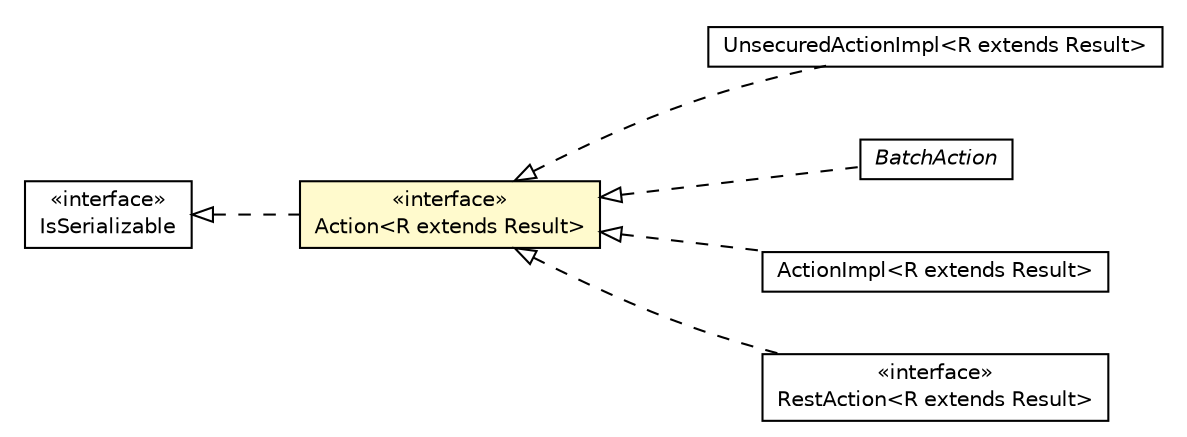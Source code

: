 #!/usr/local/bin/dot
#
# Class diagram 
# Generated by UMLGraph version R5_6-24-gf6e263 (http://www.umlgraph.org/)
#

digraph G {
	edge [fontname="Helvetica",fontsize=10,labelfontname="Helvetica",labelfontsize=10];
	node [fontname="Helvetica",fontsize=10,shape=plaintext];
	nodesep=0.25;
	ranksep=0.5;
	rankdir=LR;
	// com.gwtplatform.dispatch.shared.UnsecuredActionImpl<R extends com.gwtplatform.dispatch.shared.Result>
	c67738 [label=<<table title="com.gwtplatform.dispatch.shared.UnsecuredActionImpl" border="0" cellborder="1" cellspacing="0" cellpadding="2" port="p" href="./UnsecuredActionImpl.html">
		<tr><td><table border="0" cellspacing="0" cellpadding="1">
<tr><td align="center" balign="center"> UnsecuredActionImpl&lt;R extends Result&gt; </td></tr>
		</table></td></tr>
		</table>>, URL="./UnsecuredActionImpl.html", fontname="Helvetica", fontcolor="black", fontsize=10.0];
	// com.gwtplatform.dispatch.shared.BatchAction
	c67751 [label=<<table title="com.gwtplatform.dispatch.shared.BatchAction" border="0" cellborder="1" cellspacing="0" cellpadding="2" port="p" href="./BatchAction.html">
		<tr><td><table border="0" cellspacing="0" cellpadding="1">
<tr><td align="center" balign="center"><font face="Helvetica-Oblique"> BatchAction </font></td></tr>
		</table></td></tr>
		</table>>, URL="./BatchAction.html", fontname="Helvetica", fontcolor="black", fontsize=10.0];
	// com.gwtplatform.dispatch.shared.ActionImpl<R extends com.gwtplatform.dispatch.shared.Result>
	c67753 [label=<<table title="com.gwtplatform.dispatch.shared.ActionImpl" border="0" cellborder="1" cellspacing="0" cellpadding="2" port="p" href="./ActionImpl.html">
		<tr><td><table border="0" cellspacing="0" cellpadding="1">
<tr><td align="center" balign="center"> ActionImpl&lt;R extends Result&gt; </td></tr>
		</table></td></tr>
		</table>>, URL="./ActionImpl.html", fontname="Helvetica", fontcolor="black", fontsize=10.0];
	// com.gwtplatform.dispatch.shared.Action<R extends com.gwtplatform.dispatch.shared.Result>
	c67755 [label=<<table title="com.gwtplatform.dispatch.shared.Action" border="0" cellborder="1" cellspacing="0" cellpadding="2" port="p" bgcolor="lemonChiffon" href="./Action.html">
		<tr><td><table border="0" cellspacing="0" cellpadding="1">
<tr><td align="center" balign="center"> &#171;interface&#187; </td></tr>
<tr><td align="center" balign="center"> Action&lt;R extends Result&gt; </td></tr>
		</table></td></tr>
		</table>>, URL="./Action.html", fontname="Helvetica", fontcolor="black", fontsize=10.0];
	// com.gwtplatform.dispatch.shared.rest.RestAction<R extends com.gwtplatform.dispatch.shared.Result>
	c68020 [label=<<table title="com.gwtplatform.dispatch.shared.rest.RestAction" border="0" cellborder="1" cellspacing="0" cellpadding="2" port="p" href="./rest/RestAction.html">
		<tr><td><table border="0" cellspacing="0" cellpadding="1">
<tr><td align="center" balign="center"> &#171;interface&#187; </td></tr>
<tr><td align="center" balign="center"> RestAction&lt;R extends Result&gt; </td></tr>
		</table></td></tr>
		</table>>, URL="./rest/RestAction.html", fontname="Helvetica", fontcolor="black", fontsize=10.0];
	//com.gwtplatform.dispatch.shared.UnsecuredActionImpl<R extends com.gwtplatform.dispatch.shared.Result> implements com.gwtplatform.dispatch.shared.Action<R extends com.gwtplatform.dispatch.shared.Result>
	c67755:p -> c67738:p [dir=back,arrowtail=empty,style=dashed];
	//com.gwtplatform.dispatch.shared.BatchAction implements com.gwtplatform.dispatch.shared.Action<R extends com.gwtplatform.dispatch.shared.Result>
	c67755:p -> c67751:p [dir=back,arrowtail=empty,style=dashed];
	//com.gwtplatform.dispatch.shared.ActionImpl<R extends com.gwtplatform.dispatch.shared.Result> implements com.gwtplatform.dispatch.shared.Action<R extends com.gwtplatform.dispatch.shared.Result>
	c67755:p -> c67753:p [dir=back,arrowtail=empty,style=dashed];
	//com.gwtplatform.dispatch.shared.Action<R extends com.gwtplatform.dispatch.shared.Result> implements com.google.gwt.user.client.rpc.IsSerializable
	c68316:p -> c67755:p [dir=back,arrowtail=empty,style=dashed];
	//com.gwtplatform.dispatch.shared.rest.RestAction<R extends com.gwtplatform.dispatch.shared.Result> implements com.gwtplatform.dispatch.shared.Action<R extends com.gwtplatform.dispatch.shared.Result>
	c67755:p -> c68020:p [dir=back,arrowtail=empty,style=dashed];
	// com.google.gwt.user.client.rpc.IsSerializable
	c68316 [label=<<table title="com.google.gwt.user.client.rpc.IsSerializable" border="0" cellborder="1" cellspacing="0" cellpadding="2" port="p" href="http://google-web-toolkit.googlecode.com/svn/javadoc/latest/com/google/gwt/user/client/rpc/IsSerializable.html">
		<tr><td><table border="0" cellspacing="0" cellpadding="1">
<tr><td align="center" balign="center"> &#171;interface&#187; </td></tr>
<tr><td align="center" balign="center"> IsSerializable </td></tr>
		</table></td></tr>
		</table>>, URL="http://google-web-toolkit.googlecode.com/svn/javadoc/latest/com/google/gwt/user/client/rpc/IsSerializable.html", fontname="Helvetica", fontcolor="black", fontsize=10.0];
}


